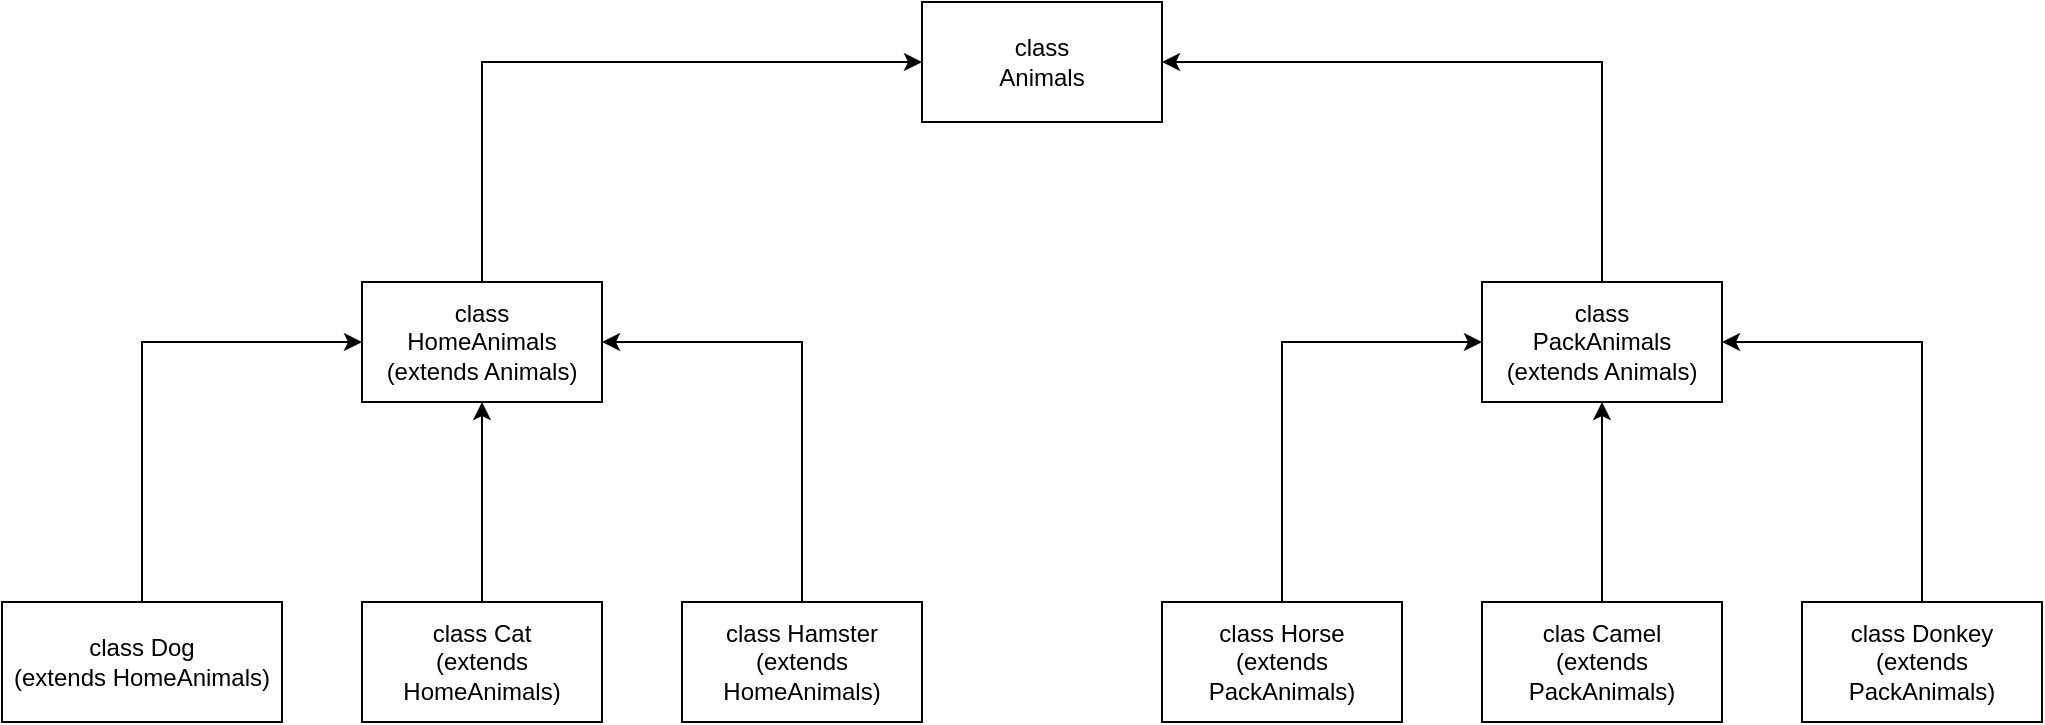 <mxfile version="20.8.20" type="device"><diagram id="C5RBs43oDa-KdzZeNtuy" name="Page-1"><mxGraphModel dx="1387" dy="938" grid="1" gridSize="10" guides="1" tooltips="1" connect="1" arrows="1" fold="1" page="1" pageScale="1" pageWidth="1169" pageHeight="827" math="0" shadow="0"><root><mxCell id="WIyWlLk6GJQsqaUBKTNV-0"/><mxCell id="WIyWlLk6GJQsqaUBKTNV-1" parent="WIyWlLk6GJQsqaUBKTNV-0"/><mxCell id="g7llmfAOOCfrVXikkyOX-0" value="class&lt;br&gt;Animals" style="rounded=0;whiteSpace=wrap;html=1;" vertex="1" parent="WIyWlLk6GJQsqaUBKTNV-1"><mxGeometry x="520" y="140" width="120" height="60" as="geometry"/></mxCell><mxCell id="g7llmfAOOCfrVXikkyOX-10" style="edgeStyle=orthogonalEdgeStyle;rounded=0;orthogonalLoop=1;jettySize=auto;html=1;exitX=0.5;exitY=0;exitDx=0;exitDy=0;entryX=0;entryY=0.5;entryDx=0;entryDy=0;" edge="1" parent="WIyWlLk6GJQsqaUBKTNV-1" source="g7llmfAOOCfrVXikkyOX-1" target="g7llmfAOOCfrVXikkyOX-0"><mxGeometry relative="1" as="geometry"/></mxCell><mxCell id="g7llmfAOOCfrVXikkyOX-1" value="class&lt;br&gt;HomeAnimals&lt;br&gt;(extends Animals)" style="rounded=0;whiteSpace=wrap;html=1;" vertex="1" parent="WIyWlLk6GJQsqaUBKTNV-1"><mxGeometry x="240" y="280" width="120" height="60" as="geometry"/></mxCell><mxCell id="g7llmfAOOCfrVXikkyOX-11" style="edgeStyle=orthogonalEdgeStyle;rounded=0;orthogonalLoop=1;jettySize=auto;html=1;exitX=0.5;exitY=0;exitDx=0;exitDy=0;entryX=1;entryY=0.5;entryDx=0;entryDy=0;" edge="1" parent="WIyWlLk6GJQsqaUBKTNV-1" source="g7llmfAOOCfrVXikkyOX-2" target="g7llmfAOOCfrVXikkyOX-0"><mxGeometry relative="1" as="geometry"/></mxCell><mxCell id="g7llmfAOOCfrVXikkyOX-2" value="class&lt;br&gt;PackAnimals&lt;br&gt;(extends Animals)" style="rounded=0;whiteSpace=wrap;html=1;" vertex="1" parent="WIyWlLk6GJQsqaUBKTNV-1"><mxGeometry x="800" y="280" width="120" height="60" as="geometry"/></mxCell><mxCell id="g7llmfAOOCfrVXikkyOX-12" style="edgeStyle=orthogonalEdgeStyle;rounded=0;orthogonalLoop=1;jettySize=auto;html=1;exitX=0.5;exitY=0;exitDx=0;exitDy=0;entryX=0;entryY=0.5;entryDx=0;entryDy=0;" edge="1" parent="WIyWlLk6GJQsqaUBKTNV-1" source="g7llmfAOOCfrVXikkyOX-3" target="g7llmfAOOCfrVXikkyOX-1"><mxGeometry relative="1" as="geometry"/></mxCell><mxCell id="g7llmfAOOCfrVXikkyOX-3" value="class Dog&lt;br&gt;(extends HomeAnimals)" style="rounded=0;whiteSpace=wrap;html=1;" vertex="1" parent="WIyWlLk6GJQsqaUBKTNV-1"><mxGeometry x="60" y="440" width="140" height="60" as="geometry"/></mxCell><mxCell id="g7llmfAOOCfrVXikkyOX-13" style="edgeStyle=orthogonalEdgeStyle;rounded=0;orthogonalLoop=1;jettySize=auto;html=1;exitX=0.5;exitY=0;exitDx=0;exitDy=0;entryX=0.5;entryY=1;entryDx=0;entryDy=0;" edge="1" parent="WIyWlLk6GJQsqaUBKTNV-1" source="g7llmfAOOCfrVXikkyOX-4" target="g7llmfAOOCfrVXikkyOX-1"><mxGeometry relative="1" as="geometry"/></mxCell><mxCell id="g7llmfAOOCfrVXikkyOX-4" value="class Cat&lt;br&gt;(extends HomeAnimals)" style="rounded=0;whiteSpace=wrap;html=1;" vertex="1" parent="WIyWlLk6GJQsqaUBKTNV-1"><mxGeometry x="240" y="440" width="120" height="60" as="geometry"/></mxCell><mxCell id="g7llmfAOOCfrVXikkyOX-14" style="edgeStyle=orthogonalEdgeStyle;rounded=0;orthogonalLoop=1;jettySize=auto;html=1;exitX=0.5;exitY=0;exitDx=0;exitDy=0;entryX=1;entryY=0.5;entryDx=0;entryDy=0;" edge="1" parent="WIyWlLk6GJQsqaUBKTNV-1" source="g7llmfAOOCfrVXikkyOX-5" target="g7llmfAOOCfrVXikkyOX-1"><mxGeometry relative="1" as="geometry"/></mxCell><mxCell id="g7llmfAOOCfrVXikkyOX-5" value="class Hamster&lt;br&gt;(extends HomeAnimals)" style="rounded=0;whiteSpace=wrap;html=1;" vertex="1" parent="WIyWlLk6GJQsqaUBKTNV-1"><mxGeometry x="400" y="440" width="120" height="60" as="geometry"/></mxCell><mxCell id="g7llmfAOOCfrVXikkyOX-15" style="edgeStyle=orthogonalEdgeStyle;rounded=0;orthogonalLoop=1;jettySize=auto;html=1;exitX=0.5;exitY=0;exitDx=0;exitDy=0;entryX=0;entryY=0.5;entryDx=0;entryDy=0;" edge="1" parent="WIyWlLk6GJQsqaUBKTNV-1" source="g7llmfAOOCfrVXikkyOX-6" target="g7llmfAOOCfrVXikkyOX-2"><mxGeometry relative="1" as="geometry"/></mxCell><mxCell id="g7llmfAOOCfrVXikkyOX-6" value="class Horse&lt;br&gt;(extends PackAnimals)" style="rounded=0;whiteSpace=wrap;html=1;" vertex="1" parent="WIyWlLk6GJQsqaUBKTNV-1"><mxGeometry x="640" y="440" width="120" height="60" as="geometry"/></mxCell><mxCell id="g7llmfAOOCfrVXikkyOX-16" style="edgeStyle=orthogonalEdgeStyle;rounded=0;orthogonalLoop=1;jettySize=auto;html=1;exitX=0.5;exitY=0;exitDx=0;exitDy=0;entryX=0.5;entryY=1;entryDx=0;entryDy=0;" edge="1" parent="WIyWlLk6GJQsqaUBKTNV-1" source="g7llmfAOOCfrVXikkyOX-7" target="g7llmfAOOCfrVXikkyOX-2"><mxGeometry relative="1" as="geometry"/></mxCell><mxCell id="g7llmfAOOCfrVXikkyOX-7" value="clas Camel&lt;br&gt;(extends PackAnimals)" style="rounded=0;whiteSpace=wrap;html=1;" vertex="1" parent="WIyWlLk6GJQsqaUBKTNV-1"><mxGeometry x="800" y="440" width="120" height="60" as="geometry"/></mxCell><mxCell id="g7llmfAOOCfrVXikkyOX-17" style="edgeStyle=orthogonalEdgeStyle;rounded=0;orthogonalLoop=1;jettySize=auto;html=1;exitX=0.5;exitY=0;exitDx=0;exitDy=0;entryX=1;entryY=0.5;entryDx=0;entryDy=0;" edge="1" parent="WIyWlLk6GJQsqaUBKTNV-1" source="g7llmfAOOCfrVXikkyOX-8" target="g7llmfAOOCfrVXikkyOX-2"><mxGeometry relative="1" as="geometry"/></mxCell><mxCell id="g7llmfAOOCfrVXikkyOX-8" value="class Donkey&lt;br&gt;(extends PackAnimals)" style="rounded=0;whiteSpace=wrap;html=1;" vertex="1" parent="WIyWlLk6GJQsqaUBKTNV-1"><mxGeometry x="960" y="440" width="120" height="60" as="geometry"/></mxCell></root></mxGraphModel></diagram></mxfile>